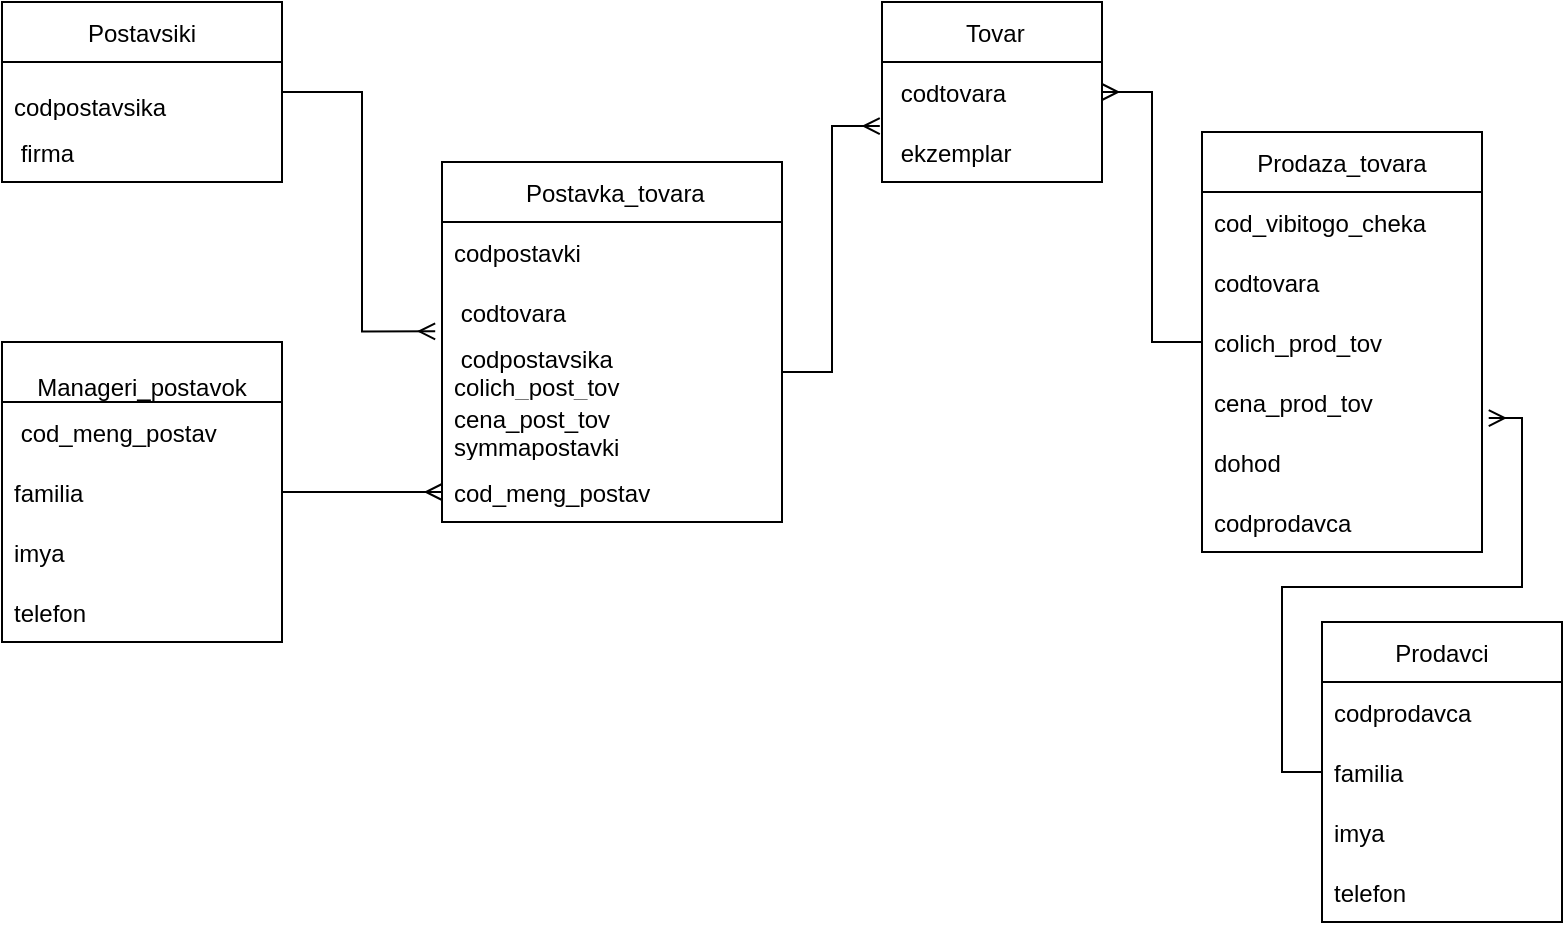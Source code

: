 <mxfile version="15.8.2" type="github">
  <diagram id="R2lEEEUBdFMjLlhIrx00" name="Page-1">
    <mxGraphModel dx="1169" dy="504" grid="1" gridSize="10" guides="1" tooltips="1" connect="1" arrows="1" fold="1" page="1" pageScale="1" pageWidth="850" pageHeight="1100" math="0" shadow="0" extFonts="Permanent Marker^https://fonts.googleapis.com/css?family=Permanent+Marker">
      <root>
        <mxCell id="0" />
        <mxCell id="1" parent="0" />
        <mxCell id="h_SKOk-rM3MbEDesISNr-8" value="Postavsiki" style="swimlane;fontStyle=0;childLayout=stackLayout;horizontal=1;startSize=30;horizontalStack=0;resizeParent=1;resizeParentMax=0;resizeLast=0;collapsible=1;marginBottom=0;" vertex="1" parent="1">
          <mxGeometry x="40" y="40" width="140" height="90" as="geometry" />
        </mxCell>
        <mxCell id="h_SKOk-rM3MbEDesISNr-9" value="&#xa;codpostavsika" style="text;strokeColor=none;fillColor=none;align=left;verticalAlign=middle;spacingLeft=4;spacingRight=4;overflow=hidden;points=[[0,0.5],[1,0.5]];portConstraint=eastwest;rotatable=0;" vertex="1" parent="h_SKOk-rM3MbEDesISNr-8">
          <mxGeometry y="30" width="140" height="30" as="geometry" />
        </mxCell>
        <mxCell id="h_SKOk-rM3MbEDesISNr-10" value=" firma" style="text;strokeColor=none;fillColor=none;align=left;verticalAlign=middle;spacingLeft=4;spacingRight=4;overflow=hidden;points=[[0,0.5],[1,0.5]];portConstraint=eastwest;rotatable=0;" vertex="1" parent="h_SKOk-rM3MbEDesISNr-8">
          <mxGeometry y="60" width="140" height="30" as="geometry" />
        </mxCell>
        <mxCell id="h_SKOk-rM3MbEDesISNr-12" value=" Postavka_tovara" style="swimlane;fontStyle=0;childLayout=stackLayout;horizontal=1;startSize=30;horizontalStack=0;resizeParent=1;resizeParentMax=0;resizeLast=0;collapsible=1;marginBottom=0;" vertex="1" parent="1">
          <mxGeometry x="260" y="120" width="170" height="180" as="geometry" />
        </mxCell>
        <mxCell id="h_SKOk-rM3MbEDesISNr-13" value="codpostavki" style="text;strokeColor=none;fillColor=none;align=left;verticalAlign=middle;spacingLeft=4;spacingRight=4;overflow=hidden;points=[[0,0.5],[1,0.5]];portConstraint=eastwest;rotatable=0;" vertex="1" parent="h_SKOk-rM3MbEDesISNr-12">
          <mxGeometry y="30" width="170" height="30" as="geometry" />
        </mxCell>
        <mxCell id="h_SKOk-rM3MbEDesISNr-14" value=" codtovara" style="text;strokeColor=none;fillColor=none;align=left;verticalAlign=middle;spacingLeft=4;spacingRight=4;overflow=hidden;points=[[0,0.5],[1,0.5]];portConstraint=eastwest;rotatable=0;" vertex="1" parent="h_SKOk-rM3MbEDesISNr-12">
          <mxGeometry y="60" width="170" height="30" as="geometry" />
        </mxCell>
        <mxCell id="h_SKOk-rM3MbEDesISNr-18" value=" codpostavsika&#xa;colich_post_tov&#xa;cena_post_tov&#xa;&#xa;" style="text;strokeColor=none;fillColor=none;align=left;verticalAlign=middle;spacingLeft=4;spacingRight=4;overflow=hidden;points=[[0,0.5],[1,0.5]];portConstraint=eastwest;rotatable=0;" vertex="1" parent="h_SKOk-rM3MbEDesISNr-12">
          <mxGeometry y="90" width="170" height="30" as="geometry" />
        </mxCell>
        <mxCell id="h_SKOk-rM3MbEDesISNr-19" value="cena_post_tov&#xa;symmapostavki" style="text;strokeColor=none;fillColor=none;align=left;verticalAlign=middle;spacingLeft=4;spacingRight=4;overflow=hidden;points=[[0,0.5],[1,0.5]];portConstraint=eastwest;rotatable=0;" vertex="1" parent="h_SKOk-rM3MbEDesISNr-12">
          <mxGeometry y="120" width="170" height="30" as="geometry" />
        </mxCell>
        <mxCell id="h_SKOk-rM3MbEDesISNr-15" value="cod_meng_postav" style="text;strokeColor=none;fillColor=none;align=left;verticalAlign=middle;spacingLeft=4;spacingRight=4;overflow=hidden;points=[[0,0.5],[1,0.5]];portConstraint=eastwest;rotatable=0;" vertex="1" parent="h_SKOk-rM3MbEDesISNr-12">
          <mxGeometry y="150" width="170" height="30" as="geometry" />
        </mxCell>
        <mxCell id="h_SKOk-rM3MbEDesISNr-21" value="&#xa;Manageri_postavok" style="swimlane;fontStyle=0;childLayout=stackLayout;horizontal=1;startSize=30;horizontalStack=0;resizeParent=1;resizeParentMax=0;resizeLast=0;collapsible=1;marginBottom=0;" vertex="1" parent="1">
          <mxGeometry x="40" y="210" width="140" height="150" as="geometry" />
        </mxCell>
        <mxCell id="h_SKOk-rM3MbEDesISNr-22" value=" cod_meng_postav" style="text;strokeColor=none;fillColor=none;align=left;verticalAlign=middle;spacingLeft=4;spacingRight=4;overflow=hidden;points=[[0,0.5],[1,0.5]];portConstraint=eastwest;rotatable=0;" vertex="1" parent="h_SKOk-rM3MbEDesISNr-21">
          <mxGeometry y="30" width="140" height="30" as="geometry" />
        </mxCell>
        <mxCell id="h_SKOk-rM3MbEDesISNr-23" value="familia" style="text;strokeColor=none;fillColor=none;align=left;verticalAlign=middle;spacingLeft=4;spacingRight=4;overflow=hidden;points=[[0,0.5],[1,0.5]];portConstraint=eastwest;rotatable=0;" vertex="1" parent="h_SKOk-rM3MbEDesISNr-21">
          <mxGeometry y="60" width="140" height="30" as="geometry" />
        </mxCell>
        <mxCell id="h_SKOk-rM3MbEDesISNr-25" value="imya" style="text;strokeColor=none;fillColor=none;align=left;verticalAlign=middle;spacingLeft=4;spacingRight=4;overflow=hidden;points=[[0,0.5],[1,0.5]];portConstraint=eastwest;rotatable=0;" vertex="1" parent="h_SKOk-rM3MbEDesISNr-21">
          <mxGeometry y="90" width="140" height="30" as="geometry" />
        </mxCell>
        <mxCell id="h_SKOk-rM3MbEDesISNr-24" value="telefon" style="text;strokeColor=none;fillColor=none;align=left;verticalAlign=middle;spacingLeft=4;spacingRight=4;overflow=hidden;points=[[0,0.5],[1,0.5]];portConstraint=eastwest;rotatable=0;" vertex="1" parent="h_SKOk-rM3MbEDesISNr-21">
          <mxGeometry y="120" width="140" height="30" as="geometry" />
        </mxCell>
        <mxCell id="h_SKOk-rM3MbEDesISNr-26" value=" Tovar" style="swimlane;fontStyle=0;childLayout=stackLayout;horizontal=1;startSize=30;horizontalStack=0;resizeParent=1;resizeParentMax=0;resizeLast=0;collapsible=1;marginBottom=0;" vertex="1" parent="1">
          <mxGeometry x="480" y="40" width="110" height="90" as="geometry" />
        </mxCell>
        <mxCell id="h_SKOk-rM3MbEDesISNr-27" value=" codtovara" style="text;strokeColor=none;fillColor=none;align=left;verticalAlign=middle;spacingLeft=4;spacingRight=4;overflow=hidden;points=[[0,0.5],[1,0.5]];portConstraint=eastwest;rotatable=0;" vertex="1" parent="h_SKOk-rM3MbEDesISNr-26">
          <mxGeometry y="30" width="110" height="30" as="geometry" />
        </mxCell>
        <mxCell id="h_SKOk-rM3MbEDesISNr-28" value=" ekzemplar" style="text;strokeColor=none;fillColor=none;align=left;verticalAlign=middle;spacingLeft=4;spacingRight=4;overflow=hidden;points=[[0,0.5],[1,0.5]];portConstraint=eastwest;rotatable=0;" vertex="1" parent="h_SKOk-rM3MbEDesISNr-26">
          <mxGeometry y="60" width="110" height="30" as="geometry" />
        </mxCell>
        <mxCell id="h_SKOk-rM3MbEDesISNr-30" value="Prodaza_tovara" style="swimlane;fontStyle=0;childLayout=stackLayout;horizontal=1;startSize=30;horizontalStack=0;resizeParent=1;resizeParentMax=0;resizeLast=0;collapsible=1;marginBottom=0;" vertex="1" parent="1">
          <mxGeometry x="640" y="105" width="140" height="210" as="geometry" />
        </mxCell>
        <mxCell id="h_SKOk-rM3MbEDesISNr-31" value="cod_vibitogo_cheka" style="text;strokeColor=none;fillColor=none;align=left;verticalAlign=middle;spacingLeft=4;spacingRight=4;overflow=hidden;points=[[0,0.5],[1,0.5]];portConstraint=eastwest;rotatable=0;" vertex="1" parent="h_SKOk-rM3MbEDesISNr-30">
          <mxGeometry y="30" width="140" height="30" as="geometry" />
        </mxCell>
        <mxCell id="h_SKOk-rM3MbEDesISNr-32" value="codtovara" style="text;strokeColor=none;fillColor=none;align=left;verticalAlign=middle;spacingLeft=4;spacingRight=4;overflow=hidden;points=[[0,0.5],[1,0.5]];portConstraint=eastwest;rotatable=0;" vertex="1" parent="h_SKOk-rM3MbEDesISNr-30">
          <mxGeometry y="60" width="140" height="30" as="geometry" />
        </mxCell>
        <mxCell id="h_SKOk-rM3MbEDesISNr-34" value="colich_prod_tov" style="text;strokeColor=none;fillColor=none;align=left;verticalAlign=middle;spacingLeft=4;spacingRight=4;overflow=hidden;points=[[0,0.5],[1,0.5]];portConstraint=eastwest;rotatable=0;" vertex="1" parent="h_SKOk-rM3MbEDesISNr-30">
          <mxGeometry y="90" width="140" height="30" as="geometry" />
        </mxCell>
        <mxCell id="h_SKOk-rM3MbEDesISNr-35" value="cena_prod_tov" style="text;strokeColor=none;fillColor=none;align=left;verticalAlign=middle;spacingLeft=4;spacingRight=4;overflow=hidden;points=[[0,0.5],[1,0.5]];portConstraint=eastwest;rotatable=0;" vertex="1" parent="h_SKOk-rM3MbEDesISNr-30">
          <mxGeometry y="120" width="140" height="30" as="geometry" />
        </mxCell>
        <mxCell id="h_SKOk-rM3MbEDesISNr-36" value="dohod" style="text;strokeColor=none;fillColor=none;align=left;verticalAlign=middle;spacingLeft=4;spacingRight=4;overflow=hidden;points=[[0,0.5],[1,0.5]];portConstraint=eastwest;rotatable=0;" vertex="1" parent="h_SKOk-rM3MbEDesISNr-30">
          <mxGeometry y="150" width="140" height="30" as="geometry" />
        </mxCell>
        <mxCell id="h_SKOk-rM3MbEDesISNr-33" value="codprodavca" style="text;strokeColor=none;fillColor=none;align=left;verticalAlign=middle;spacingLeft=4;spacingRight=4;overflow=hidden;points=[[0,0.5],[1,0.5]];portConstraint=eastwest;rotatable=0;" vertex="1" parent="h_SKOk-rM3MbEDesISNr-30">
          <mxGeometry y="180" width="140" height="30" as="geometry" />
        </mxCell>
        <mxCell id="h_SKOk-rM3MbEDesISNr-37" value="Prodavci" style="swimlane;fontStyle=0;childLayout=stackLayout;horizontal=1;startSize=30;horizontalStack=0;resizeParent=1;resizeParentMax=0;resizeLast=0;collapsible=1;marginBottom=0;" vertex="1" parent="1">
          <mxGeometry x="700" y="350" width="120" height="150" as="geometry" />
        </mxCell>
        <mxCell id="h_SKOk-rM3MbEDesISNr-38" value="codprodavca" style="text;strokeColor=none;fillColor=none;align=left;verticalAlign=middle;spacingLeft=4;spacingRight=4;overflow=hidden;points=[[0,0.5],[1,0.5]];portConstraint=eastwest;rotatable=0;" vertex="1" parent="h_SKOk-rM3MbEDesISNr-37">
          <mxGeometry y="30" width="120" height="30" as="geometry" />
        </mxCell>
        <mxCell id="h_SKOk-rM3MbEDesISNr-41" value="familia" style="text;strokeColor=none;fillColor=none;align=left;verticalAlign=middle;spacingLeft=4;spacingRight=4;overflow=hidden;points=[[0,0.5],[1,0.5]];portConstraint=eastwest;rotatable=0;" vertex="1" parent="h_SKOk-rM3MbEDesISNr-37">
          <mxGeometry y="60" width="120" height="30" as="geometry" />
        </mxCell>
        <mxCell id="h_SKOk-rM3MbEDesISNr-42" value="imya" style="text;strokeColor=none;fillColor=none;align=left;verticalAlign=middle;spacingLeft=4;spacingRight=4;overflow=hidden;points=[[0,0.5],[1,0.5]];portConstraint=eastwest;rotatable=0;" vertex="1" parent="h_SKOk-rM3MbEDesISNr-37">
          <mxGeometry y="90" width="120" height="30" as="geometry" />
        </mxCell>
        <mxCell id="h_SKOk-rM3MbEDesISNr-40" value="telefon" style="text;strokeColor=none;fillColor=none;align=left;verticalAlign=middle;spacingLeft=4;spacingRight=4;overflow=hidden;points=[[0,0.5],[1,0.5]];portConstraint=eastwest;rotatable=0;" vertex="1" parent="h_SKOk-rM3MbEDesISNr-37">
          <mxGeometry y="120" width="120" height="30" as="geometry" />
        </mxCell>
        <mxCell id="h_SKOk-rM3MbEDesISNr-43" style="edgeStyle=orthogonalEdgeStyle;rounded=0;orthogonalLoop=1;jettySize=auto;html=1;exitX=1;exitY=0.5;exitDx=0;exitDy=0;entryX=-0.02;entryY=0.822;entryDx=0;entryDy=0;entryPerimeter=0;endArrow=ERmany;endFill=0;startArrow=baseDash;startFill=0;" edge="1" parent="1" source="h_SKOk-rM3MbEDesISNr-9" target="h_SKOk-rM3MbEDesISNr-14">
          <mxGeometry relative="1" as="geometry" />
        </mxCell>
        <mxCell id="h_SKOk-rM3MbEDesISNr-47" style="edgeStyle=orthogonalEdgeStyle;rounded=0;orthogonalLoop=1;jettySize=auto;html=1;exitX=1;exitY=0.5;exitDx=0;exitDy=0;endArrow=ERmany;endFill=0;" edge="1" parent="1" source="h_SKOk-rM3MbEDesISNr-23" target="h_SKOk-rM3MbEDesISNr-15">
          <mxGeometry relative="1" as="geometry" />
        </mxCell>
        <mxCell id="h_SKOk-rM3MbEDesISNr-48" style="edgeStyle=orthogonalEdgeStyle;rounded=0;orthogonalLoop=1;jettySize=auto;html=1;entryX=-0.01;entryY=0.067;entryDx=0;entryDy=0;entryPerimeter=0;startArrow=baseDash;startFill=0;endArrow=ERmany;endFill=0;" edge="1" parent="1" source="h_SKOk-rM3MbEDesISNr-18" target="h_SKOk-rM3MbEDesISNr-28">
          <mxGeometry relative="1" as="geometry" />
        </mxCell>
        <mxCell id="h_SKOk-rM3MbEDesISNr-49" style="edgeStyle=orthogonalEdgeStyle;rounded=0;orthogonalLoop=1;jettySize=auto;html=1;endArrow=ERmany;endFill=0;" edge="1" parent="1" source="h_SKOk-rM3MbEDesISNr-34" target="h_SKOk-rM3MbEDesISNr-27">
          <mxGeometry relative="1" as="geometry" />
        </mxCell>
        <mxCell id="h_SKOk-rM3MbEDesISNr-52" style="edgeStyle=orthogonalEdgeStyle;rounded=0;orthogonalLoop=1;jettySize=auto;html=1;entryX=1.024;entryY=0.767;entryDx=0;entryDy=0;entryPerimeter=0;endArrow=ERmany;endFill=0;" edge="1" parent="1" source="h_SKOk-rM3MbEDesISNr-41" target="h_SKOk-rM3MbEDesISNr-35">
          <mxGeometry relative="1" as="geometry" />
        </mxCell>
      </root>
    </mxGraphModel>
  </diagram>
</mxfile>
